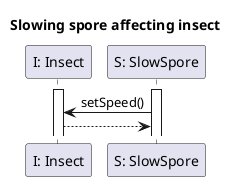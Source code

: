 @startuml InsectSpeedUp

title Slowing spore affecting insect

participant "I: Insect" as I
participant "S: SlowSpore" as Sp

activate I
activate Sp

Sp -> I : setSpeed()
I --> Sp

@enduml